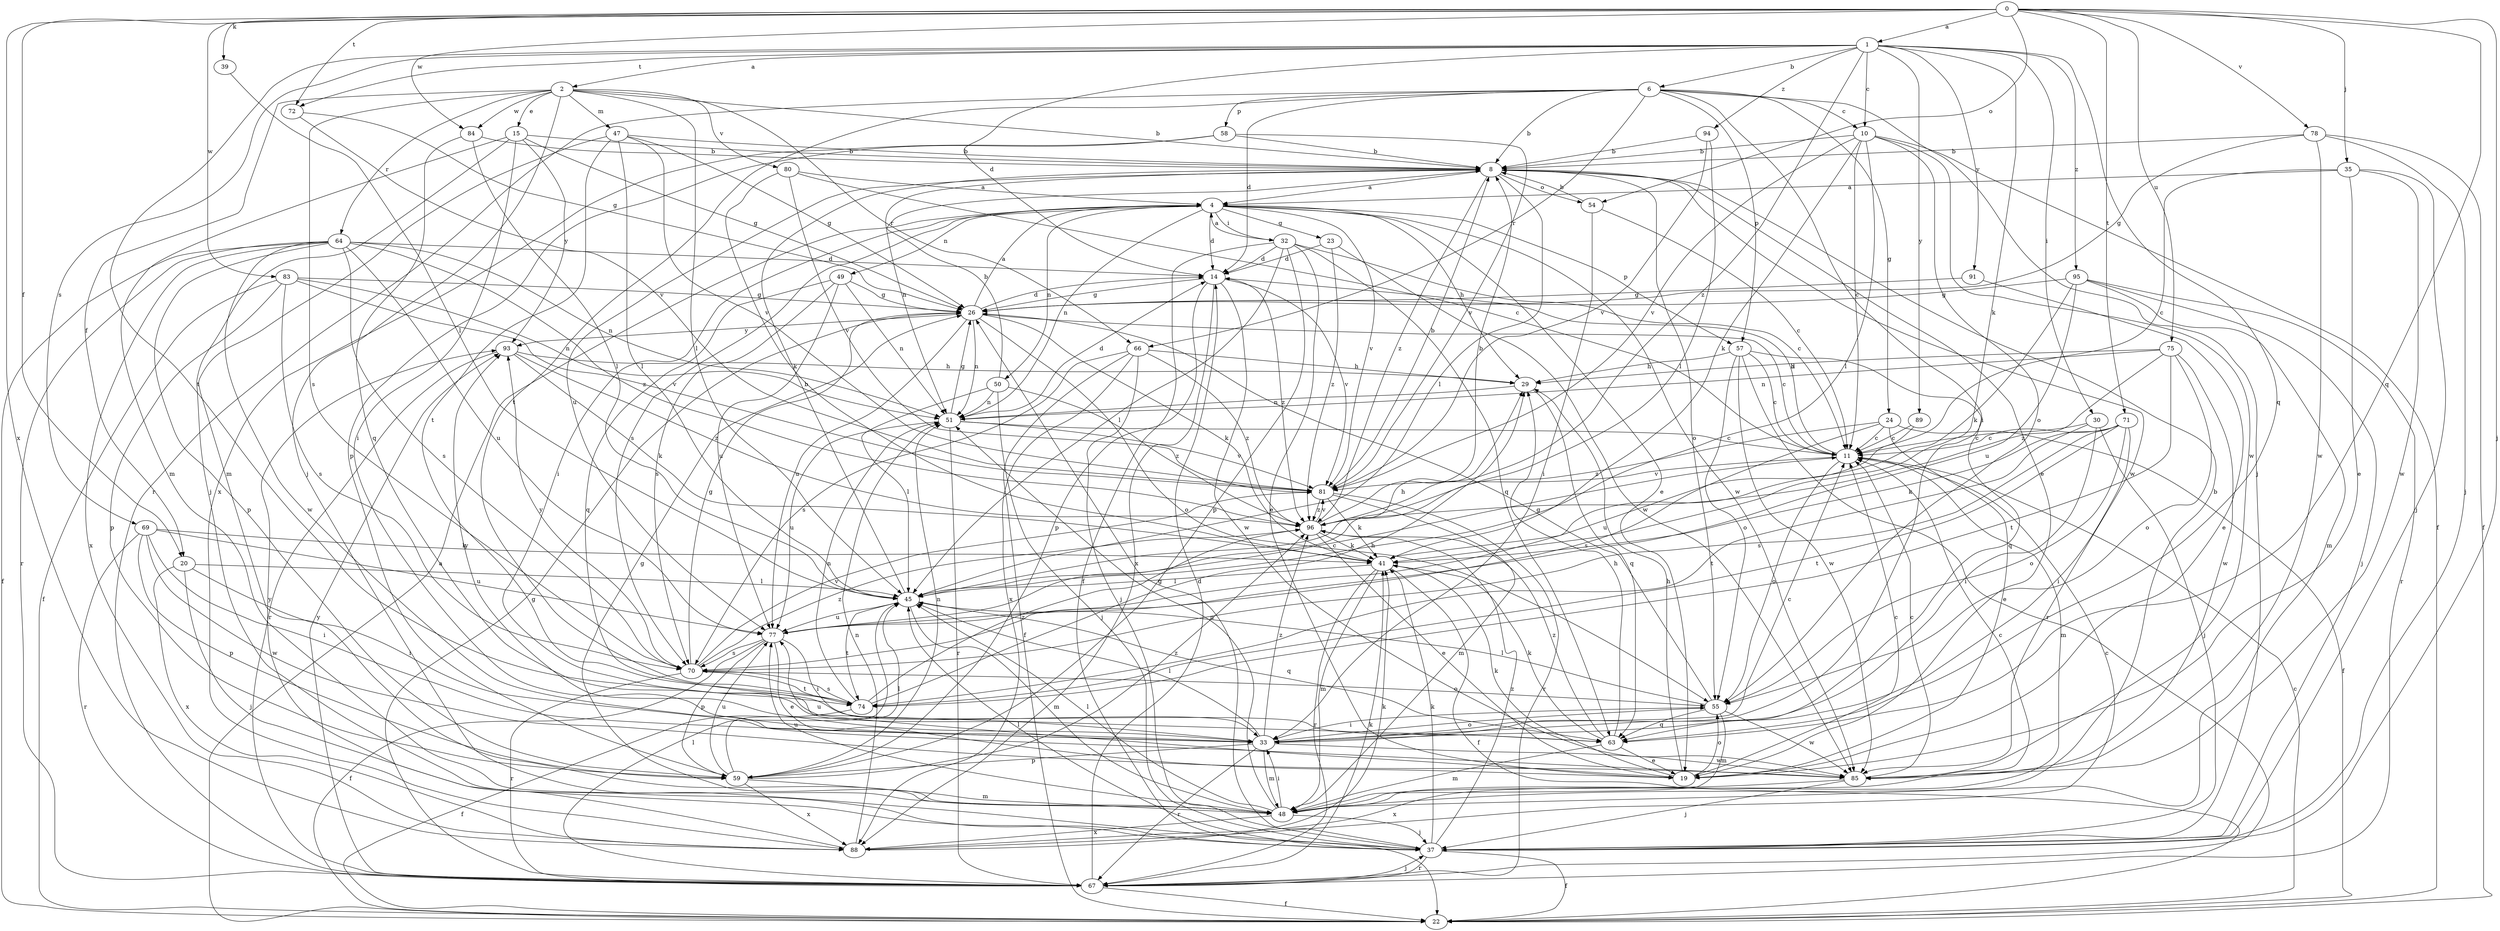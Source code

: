 strict digraph  {
0;
1;
2;
4;
6;
8;
10;
11;
14;
15;
19;
20;
22;
23;
24;
26;
29;
30;
32;
33;
35;
37;
39;
41;
45;
47;
48;
49;
50;
51;
54;
55;
57;
58;
59;
63;
64;
66;
67;
69;
70;
71;
72;
74;
75;
77;
78;
80;
81;
83;
84;
85;
88;
89;
91;
93;
94;
95;
96;
0 -> 1  [label=a];
0 -> 20  [label=f];
0 -> 35  [label=j];
0 -> 37  [label=j];
0 -> 39  [label=k];
0 -> 54  [label=o];
0 -> 63  [label=q];
0 -> 71  [label=t];
0 -> 72  [label=t];
0 -> 75  [label=u];
0 -> 78  [label=v];
0 -> 83  [label=w];
0 -> 84  [label=w];
0 -> 88  [label=x];
1 -> 2  [label=a];
1 -> 6  [label=b];
1 -> 10  [label=c];
1 -> 14  [label=d];
1 -> 30  [label=i];
1 -> 41  [label=k];
1 -> 63  [label=q];
1 -> 69  [label=s];
1 -> 72  [label=t];
1 -> 74  [label=t];
1 -> 89  [label=y];
1 -> 91  [label=y];
1 -> 94  [label=z];
1 -> 95  [label=z];
1 -> 96  [label=z];
2 -> 8  [label=b];
2 -> 15  [label=e];
2 -> 20  [label=f];
2 -> 37  [label=j];
2 -> 45  [label=l];
2 -> 47  [label=m];
2 -> 64  [label=r];
2 -> 66  [label=r];
2 -> 70  [label=s];
2 -> 80  [label=v];
2 -> 84  [label=w];
4 -> 14  [label=d];
4 -> 19  [label=e];
4 -> 23  [label=g];
4 -> 29  [label=h];
4 -> 32  [label=i];
4 -> 33  [label=i];
4 -> 49  [label=n];
4 -> 50  [label=n];
4 -> 51  [label=n];
4 -> 57  [label=p];
4 -> 70  [label=s];
4 -> 81  [label=v];
4 -> 85  [label=w];
6 -> 8  [label=b];
6 -> 10  [label=c];
6 -> 14  [label=d];
6 -> 24  [label=g];
6 -> 33  [label=i];
6 -> 37  [label=j];
6 -> 57  [label=p];
6 -> 58  [label=p];
6 -> 66  [label=r];
6 -> 67  [label=r];
6 -> 74  [label=t];
8 -> 4  [label=a];
8 -> 19  [label=e];
8 -> 45  [label=l];
8 -> 51  [label=n];
8 -> 54  [label=o];
8 -> 55  [label=o];
8 -> 77  [label=u];
8 -> 85  [label=w];
8 -> 96  [label=z];
10 -> 8  [label=b];
10 -> 11  [label=c];
10 -> 22  [label=f];
10 -> 41  [label=k];
10 -> 45  [label=l];
10 -> 55  [label=o];
10 -> 81  [label=v];
10 -> 85  [label=w];
11 -> 14  [label=d];
11 -> 48  [label=m];
11 -> 55  [label=o];
11 -> 81  [label=v];
14 -> 26  [label=g];
14 -> 59  [label=p];
14 -> 81  [label=v];
14 -> 85  [label=w];
14 -> 88  [label=x];
14 -> 96  [label=z];
15 -> 8  [label=b];
15 -> 26  [label=g];
15 -> 33  [label=i];
15 -> 37  [label=j];
15 -> 48  [label=m];
15 -> 93  [label=y];
19 -> 11  [label=c];
19 -> 29  [label=h];
19 -> 41  [label=k];
19 -> 55  [label=o];
19 -> 77  [label=u];
20 -> 33  [label=i];
20 -> 37  [label=j];
20 -> 45  [label=l];
20 -> 88  [label=x];
22 -> 4  [label=a];
22 -> 11  [label=c];
23 -> 14  [label=d];
23 -> 85  [label=w];
23 -> 96  [label=z];
24 -> 11  [label=c];
24 -> 19  [label=e];
24 -> 22  [label=f];
24 -> 70  [label=s];
24 -> 96  [label=z];
26 -> 4  [label=a];
26 -> 11  [label=c];
26 -> 14  [label=d];
26 -> 41  [label=k];
26 -> 51  [label=n];
26 -> 55  [label=o];
26 -> 77  [label=u];
26 -> 93  [label=y];
29 -> 51  [label=n];
29 -> 63  [label=q];
30 -> 11  [label=c];
30 -> 33  [label=i];
30 -> 37  [label=j];
30 -> 74  [label=t];
32 -> 4  [label=a];
32 -> 11  [label=c];
32 -> 14  [label=d];
32 -> 19  [label=e];
32 -> 22  [label=f];
32 -> 45  [label=l];
32 -> 59  [label=p];
32 -> 63  [label=q];
33 -> 11  [label=c];
33 -> 45  [label=l];
33 -> 48  [label=m];
33 -> 55  [label=o];
33 -> 59  [label=p];
33 -> 67  [label=r];
33 -> 85  [label=w];
33 -> 93  [label=y];
33 -> 96  [label=z];
35 -> 4  [label=a];
35 -> 11  [label=c];
35 -> 19  [label=e];
35 -> 37  [label=j];
35 -> 85  [label=w];
37 -> 22  [label=f];
37 -> 26  [label=g];
37 -> 41  [label=k];
37 -> 45  [label=l];
37 -> 67  [label=r];
37 -> 96  [label=z];
39 -> 45  [label=l];
41 -> 22  [label=f];
41 -> 45  [label=l];
41 -> 48  [label=m];
41 -> 67  [label=r];
45 -> 8  [label=b];
45 -> 29  [label=h];
45 -> 48  [label=m];
45 -> 63  [label=q];
45 -> 74  [label=t];
45 -> 77  [label=u];
47 -> 8  [label=b];
47 -> 26  [label=g];
47 -> 45  [label=l];
47 -> 48  [label=m];
47 -> 74  [label=t];
47 -> 81  [label=v];
48 -> 8  [label=b];
48 -> 11  [label=c];
48 -> 26  [label=g];
48 -> 33  [label=i];
48 -> 37  [label=j];
48 -> 45  [label=l];
48 -> 51  [label=n];
48 -> 77  [label=u];
48 -> 88  [label=x];
49 -> 26  [label=g];
49 -> 51  [label=n];
49 -> 63  [label=q];
49 -> 70  [label=s];
49 -> 77  [label=u];
50 -> 8  [label=b];
50 -> 37  [label=j];
50 -> 45  [label=l];
50 -> 51  [label=n];
50 -> 96  [label=z];
51 -> 11  [label=c];
51 -> 14  [label=d];
51 -> 26  [label=g];
51 -> 67  [label=r];
51 -> 77  [label=u];
51 -> 81  [label=v];
54 -> 8  [label=b];
54 -> 11  [label=c];
54 -> 33  [label=i];
55 -> 26  [label=g];
55 -> 33  [label=i];
55 -> 45  [label=l];
55 -> 48  [label=m];
55 -> 63  [label=q];
55 -> 85  [label=w];
57 -> 11  [label=c];
57 -> 29  [label=h];
57 -> 55  [label=o];
57 -> 63  [label=q];
57 -> 67  [label=r];
57 -> 85  [label=w];
58 -> 8  [label=b];
58 -> 59  [label=p];
58 -> 81  [label=v];
58 -> 88  [label=x];
59 -> 45  [label=l];
59 -> 48  [label=m];
59 -> 51  [label=n];
59 -> 77  [label=u];
59 -> 88  [label=x];
59 -> 96  [label=z];
63 -> 19  [label=e];
63 -> 29  [label=h];
63 -> 41  [label=k];
63 -> 48  [label=m];
63 -> 96  [label=z];
64 -> 14  [label=d];
64 -> 22  [label=f];
64 -> 51  [label=n];
64 -> 59  [label=p];
64 -> 67  [label=r];
64 -> 70  [label=s];
64 -> 77  [label=u];
64 -> 85  [label=w];
64 -> 88  [label=x];
64 -> 96  [label=z];
66 -> 22  [label=f];
66 -> 29  [label=h];
66 -> 37  [label=j];
66 -> 70  [label=s];
66 -> 88  [label=x];
66 -> 96  [label=z];
67 -> 14  [label=d];
67 -> 22  [label=f];
67 -> 26  [label=g];
67 -> 37  [label=j];
67 -> 41  [label=k];
67 -> 45  [label=l];
67 -> 93  [label=y];
69 -> 33  [label=i];
69 -> 41  [label=k];
69 -> 59  [label=p];
69 -> 67  [label=r];
69 -> 77  [label=u];
69 -> 85  [label=w];
70 -> 26  [label=g];
70 -> 55  [label=o];
70 -> 67  [label=r];
70 -> 74  [label=t];
70 -> 81  [label=v];
70 -> 93  [label=y];
70 -> 96  [label=z];
71 -> 11  [label=c];
71 -> 33  [label=i];
71 -> 41  [label=k];
71 -> 55  [label=o];
71 -> 70  [label=s];
71 -> 74  [label=t];
72 -> 26  [label=g];
72 -> 81  [label=v];
74 -> 22  [label=f];
74 -> 29  [label=h];
74 -> 51  [label=n];
74 -> 70  [label=s];
74 -> 96  [label=z];
75 -> 29  [label=h];
75 -> 51  [label=n];
75 -> 55  [label=o];
75 -> 74  [label=t];
75 -> 85  [label=w];
75 -> 96  [label=z];
77 -> 11  [label=c];
77 -> 19  [label=e];
77 -> 22  [label=f];
77 -> 33  [label=i];
77 -> 59  [label=p];
77 -> 70  [label=s];
78 -> 8  [label=b];
78 -> 22  [label=f];
78 -> 26  [label=g];
78 -> 37  [label=j];
78 -> 85  [label=w];
80 -> 4  [label=a];
80 -> 11  [label=c];
80 -> 41  [label=k];
80 -> 81  [label=v];
81 -> 8  [label=b];
81 -> 41  [label=k];
81 -> 48  [label=m];
81 -> 67  [label=r];
81 -> 96  [label=z];
83 -> 22  [label=f];
83 -> 26  [label=g];
83 -> 51  [label=n];
83 -> 59  [label=p];
83 -> 70  [label=s];
83 -> 81  [label=v];
84 -> 8  [label=b];
84 -> 45  [label=l];
84 -> 63  [label=q];
85 -> 11  [label=c];
85 -> 37  [label=j];
85 -> 88  [label=x];
88 -> 11  [label=c];
88 -> 41  [label=k];
88 -> 51  [label=n];
88 -> 93  [label=y];
89 -> 11  [label=c];
89 -> 77  [label=u];
91 -> 19  [label=e];
91 -> 26  [label=g];
93 -> 29  [label=h];
93 -> 41  [label=k];
93 -> 67  [label=r];
93 -> 96  [label=z];
94 -> 8  [label=b];
94 -> 45  [label=l];
94 -> 81  [label=v];
95 -> 26  [label=g];
95 -> 37  [label=j];
95 -> 41  [label=k];
95 -> 48  [label=m];
95 -> 67  [label=r];
95 -> 77  [label=u];
96 -> 8  [label=b];
96 -> 19  [label=e];
96 -> 41  [label=k];
96 -> 81  [label=v];
}
